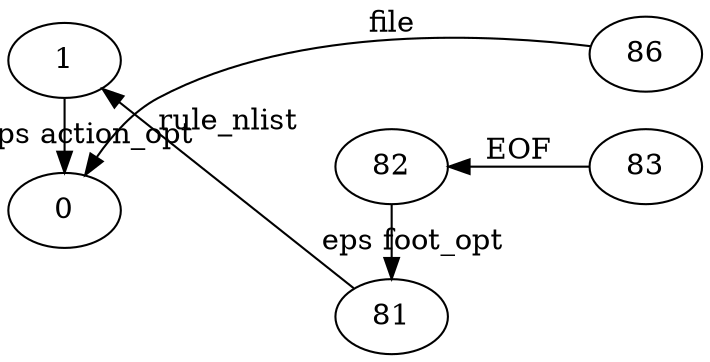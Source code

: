 digraph GSS {
    rankdir=RL
    0 [label="86"]
    1 [label="0"]
    0 -> 1 [label="file"]
    2 [label="83"]
    3 [label="82"]
    4 [label="81"]
    5 [label="1"]
    5 -> 1 [label="eps action_opt"]
    4 -> 5 [label="rule_nlist"]
    3 -> 4 [label="eps foot_opt"]
    2 -> 3 [label="EOF"]
    {rank=same; 2 0}
    {rank=same; 5 1}
    {rank=same; 4 3}
}
